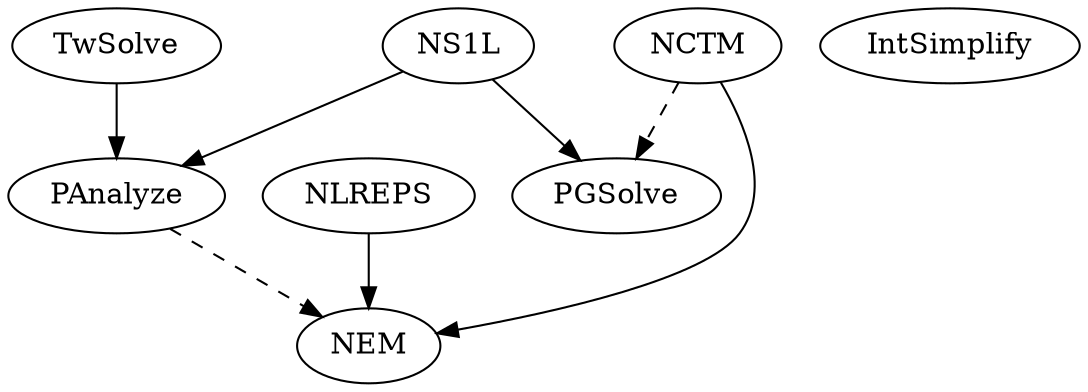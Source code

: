 digraph{
    TwSolve->PAnalyze
    PAnalyze->NEM[style=dashed]
    NS1L->PAnalyze
    NS1L->PGSolve
    NLREPS->NEM
    NCTM->NEM
    NCTM->PGSolve[style=dashed]
    IntSimplify
}